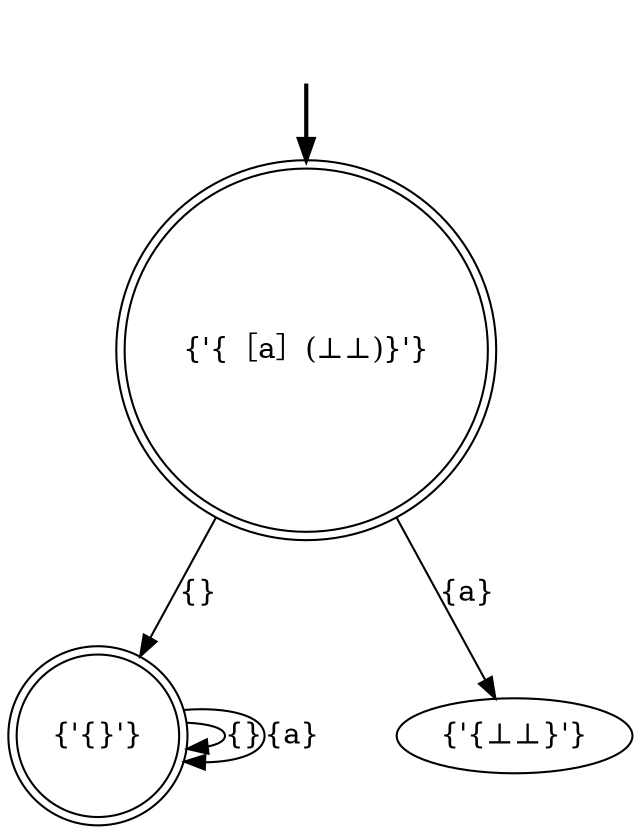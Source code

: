 digraph {
	fake [style=invisible]
	"{'{}'}" [shape=doublecircle]
	"{'{⊥⊥}'}"
	"{'{［a］(⊥⊥)}'}" [root=true shape=doublecircle]
	fake -> "{'{［a］(⊥⊥)}'}" [style=bold]
	"{'{}'}" -> "{'{}'}" [label="{}"]
	"{'{}'}" -> "{'{}'}" [label="{a}"]
	"{'{［a］(⊥⊥)}'}" -> "{'{}'}" [label="{}"]
	"{'{［a］(⊥⊥)}'}" -> "{'{⊥⊥}'}" [label="{a}"]
}
